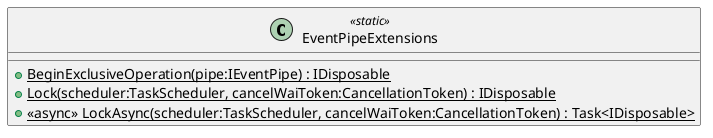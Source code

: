 @startuml
class EventPipeExtensions <<static>> {
    + {static} BeginExclusiveOperation(pipe:IEventPipe) : IDisposable
    + {static} Lock(scheduler:TaskScheduler, cancelWaiToken:CancellationToken) : IDisposable
    + {static} <<async>> LockAsync(scheduler:TaskScheduler, cancelWaiToken:CancellationToken) : Task<IDisposable>
}
@enduml
